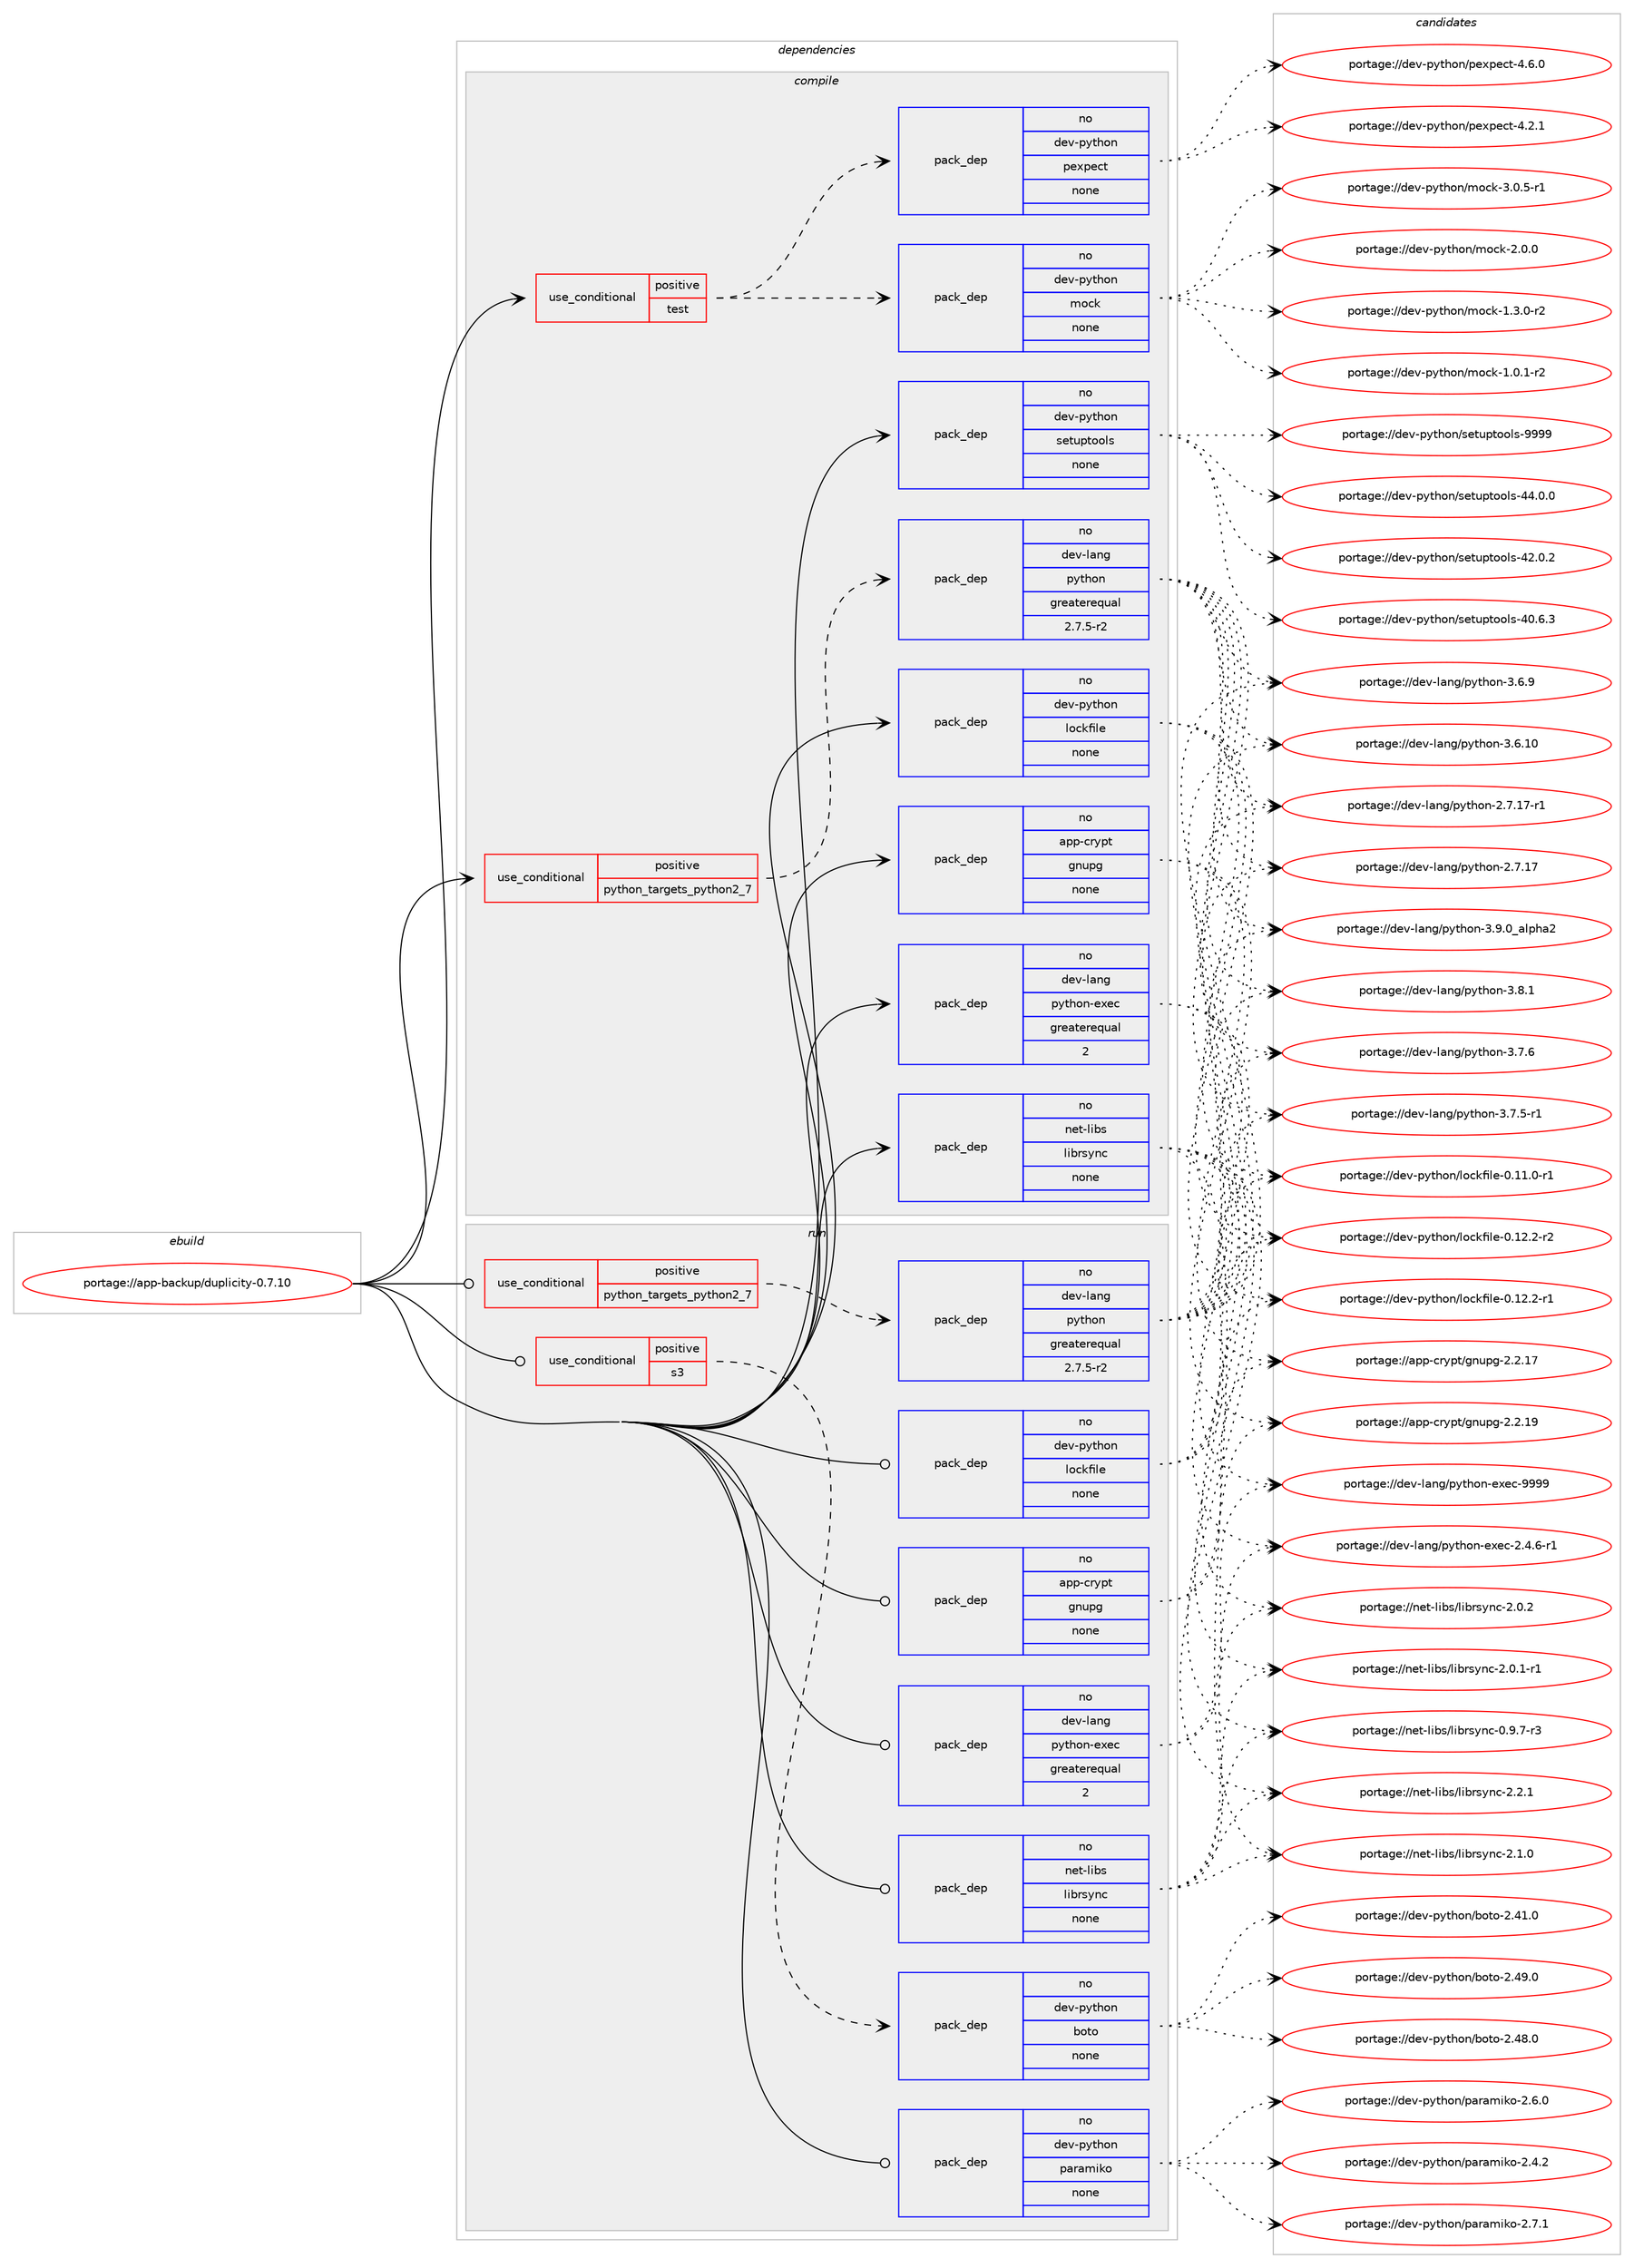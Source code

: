 digraph prolog {

# *************
# Graph options
# *************

newrank=true;
concentrate=true;
compound=true;
graph [rankdir=LR,fontname=Helvetica,fontsize=10,ranksep=1.5];#, ranksep=2.5, nodesep=0.2];
edge  [arrowhead=vee];
node  [fontname=Helvetica,fontsize=10];

# **********
# The ebuild
# **********

subgraph cluster_leftcol {
color=gray;
label=<<i>ebuild</i>>;
id [label="portage://app-backup/duplicity-0.7.10", color=red, width=4, href="../app-backup/duplicity-0.7.10.svg"];
}

# ****************
# The dependencies
# ****************

subgraph cluster_midcol {
color=gray;
label=<<i>dependencies</i>>;
subgraph cluster_compile {
fillcolor="#eeeeee";
style=filled;
label=<<i>compile</i>>;
subgraph cond152056 {
dependency645708 [label=<<TABLE BORDER="0" CELLBORDER="1" CELLSPACING="0" CELLPADDING="4"><TR><TD ROWSPAN="3" CELLPADDING="10">use_conditional</TD></TR><TR><TD>positive</TD></TR><TR><TD>python_targets_python2_7</TD></TR></TABLE>>, shape=none, color=red];
subgraph pack485058 {
dependency645709 [label=<<TABLE BORDER="0" CELLBORDER="1" CELLSPACING="0" CELLPADDING="4" WIDTH="220"><TR><TD ROWSPAN="6" CELLPADDING="30">pack_dep</TD></TR><TR><TD WIDTH="110">no</TD></TR><TR><TD>dev-lang</TD></TR><TR><TD>python</TD></TR><TR><TD>greaterequal</TD></TR><TR><TD>2.7.5-r2</TD></TR></TABLE>>, shape=none, color=blue];
}
dependency645708:e -> dependency645709:w [weight=20,style="dashed",arrowhead="vee"];
}
id:e -> dependency645708:w [weight=20,style="solid",arrowhead="vee"];
subgraph cond152057 {
dependency645710 [label=<<TABLE BORDER="0" CELLBORDER="1" CELLSPACING="0" CELLPADDING="4"><TR><TD ROWSPAN="3" CELLPADDING="10">use_conditional</TD></TR><TR><TD>positive</TD></TR><TR><TD>test</TD></TR></TABLE>>, shape=none, color=red];
subgraph pack485059 {
dependency645711 [label=<<TABLE BORDER="0" CELLBORDER="1" CELLSPACING="0" CELLPADDING="4" WIDTH="220"><TR><TD ROWSPAN="6" CELLPADDING="30">pack_dep</TD></TR><TR><TD WIDTH="110">no</TD></TR><TR><TD>dev-python</TD></TR><TR><TD>mock</TD></TR><TR><TD>none</TD></TR><TR><TD></TD></TR></TABLE>>, shape=none, color=blue];
}
dependency645710:e -> dependency645711:w [weight=20,style="dashed",arrowhead="vee"];
subgraph pack485060 {
dependency645712 [label=<<TABLE BORDER="0" CELLBORDER="1" CELLSPACING="0" CELLPADDING="4" WIDTH="220"><TR><TD ROWSPAN="6" CELLPADDING="30">pack_dep</TD></TR><TR><TD WIDTH="110">no</TD></TR><TR><TD>dev-python</TD></TR><TR><TD>pexpect</TD></TR><TR><TD>none</TD></TR><TR><TD></TD></TR></TABLE>>, shape=none, color=blue];
}
dependency645710:e -> dependency645712:w [weight=20,style="dashed",arrowhead="vee"];
}
id:e -> dependency645710:w [weight=20,style="solid",arrowhead="vee"];
subgraph pack485061 {
dependency645713 [label=<<TABLE BORDER="0" CELLBORDER="1" CELLSPACING="0" CELLPADDING="4" WIDTH="220"><TR><TD ROWSPAN="6" CELLPADDING="30">pack_dep</TD></TR><TR><TD WIDTH="110">no</TD></TR><TR><TD>app-crypt</TD></TR><TR><TD>gnupg</TD></TR><TR><TD>none</TD></TR><TR><TD></TD></TR></TABLE>>, shape=none, color=blue];
}
id:e -> dependency645713:w [weight=20,style="solid",arrowhead="vee"];
subgraph pack485062 {
dependency645714 [label=<<TABLE BORDER="0" CELLBORDER="1" CELLSPACING="0" CELLPADDING="4" WIDTH="220"><TR><TD ROWSPAN="6" CELLPADDING="30">pack_dep</TD></TR><TR><TD WIDTH="110">no</TD></TR><TR><TD>dev-lang</TD></TR><TR><TD>python-exec</TD></TR><TR><TD>greaterequal</TD></TR><TR><TD>2</TD></TR></TABLE>>, shape=none, color=blue];
}
id:e -> dependency645714:w [weight=20,style="solid",arrowhead="vee"];
subgraph pack485063 {
dependency645715 [label=<<TABLE BORDER="0" CELLBORDER="1" CELLSPACING="0" CELLPADDING="4" WIDTH="220"><TR><TD ROWSPAN="6" CELLPADDING="30">pack_dep</TD></TR><TR><TD WIDTH="110">no</TD></TR><TR><TD>dev-python</TD></TR><TR><TD>lockfile</TD></TR><TR><TD>none</TD></TR><TR><TD></TD></TR></TABLE>>, shape=none, color=blue];
}
id:e -> dependency645715:w [weight=20,style="solid",arrowhead="vee"];
subgraph pack485064 {
dependency645716 [label=<<TABLE BORDER="0" CELLBORDER="1" CELLSPACING="0" CELLPADDING="4" WIDTH="220"><TR><TD ROWSPAN="6" CELLPADDING="30">pack_dep</TD></TR><TR><TD WIDTH="110">no</TD></TR><TR><TD>dev-python</TD></TR><TR><TD>setuptools</TD></TR><TR><TD>none</TD></TR><TR><TD></TD></TR></TABLE>>, shape=none, color=blue];
}
id:e -> dependency645716:w [weight=20,style="solid",arrowhead="vee"];
subgraph pack485065 {
dependency645717 [label=<<TABLE BORDER="0" CELLBORDER="1" CELLSPACING="0" CELLPADDING="4" WIDTH="220"><TR><TD ROWSPAN="6" CELLPADDING="30">pack_dep</TD></TR><TR><TD WIDTH="110">no</TD></TR><TR><TD>net-libs</TD></TR><TR><TD>librsync</TD></TR><TR><TD>none</TD></TR><TR><TD></TD></TR></TABLE>>, shape=none, color=blue];
}
id:e -> dependency645717:w [weight=20,style="solid",arrowhead="vee"];
}
subgraph cluster_compileandrun {
fillcolor="#eeeeee";
style=filled;
label=<<i>compile and run</i>>;
}
subgraph cluster_run {
fillcolor="#eeeeee";
style=filled;
label=<<i>run</i>>;
subgraph cond152058 {
dependency645718 [label=<<TABLE BORDER="0" CELLBORDER="1" CELLSPACING="0" CELLPADDING="4"><TR><TD ROWSPAN="3" CELLPADDING="10">use_conditional</TD></TR><TR><TD>positive</TD></TR><TR><TD>python_targets_python2_7</TD></TR></TABLE>>, shape=none, color=red];
subgraph pack485066 {
dependency645719 [label=<<TABLE BORDER="0" CELLBORDER="1" CELLSPACING="0" CELLPADDING="4" WIDTH="220"><TR><TD ROWSPAN="6" CELLPADDING="30">pack_dep</TD></TR><TR><TD WIDTH="110">no</TD></TR><TR><TD>dev-lang</TD></TR><TR><TD>python</TD></TR><TR><TD>greaterequal</TD></TR><TR><TD>2.7.5-r2</TD></TR></TABLE>>, shape=none, color=blue];
}
dependency645718:e -> dependency645719:w [weight=20,style="dashed",arrowhead="vee"];
}
id:e -> dependency645718:w [weight=20,style="solid",arrowhead="odot"];
subgraph cond152059 {
dependency645720 [label=<<TABLE BORDER="0" CELLBORDER="1" CELLSPACING="0" CELLPADDING="4"><TR><TD ROWSPAN="3" CELLPADDING="10">use_conditional</TD></TR><TR><TD>positive</TD></TR><TR><TD>s3</TD></TR></TABLE>>, shape=none, color=red];
subgraph pack485067 {
dependency645721 [label=<<TABLE BORDER="0" CELLBORDER="1" CELLSPACING="0" CELLPADDING="4" WIDTH="220"><TR><TD ROWSPAN="6" CELLPADDING="30">pack_dep</TD></TR><TR><TD WIDTH="110">no</TD></TR><TR><TD>dev-python</TD></TR><TR><TD>boto</TD></TR><TR><TD>none</TD></TR><TR><TD></TD></TR></TABLE>>, shape=none, color=blue];
}
dependency645720:e -> dependency645721:w [weight=20,style="dashed",arrowhead="vee"];
}
id:e -> dependency645720:w [weight=20,style="solid",arrowhead="odot"];
subgraph pack485068 {
dependency645722 [label=<<TABLE BORDER="0" CELLBORDER="1" CELLSPACING="0" CELLPADDING="4" WIDTH="220"><TR><TD ROWSPAN="6" CELLPADDING="30">pack_dep</TD></TR><TR><TD WIDTH="110">no</TD></TR><TR><TD>app-crypt</TD></TR><TR><TD>gnupg</TD></TR><TR><TD>none</TD></TR><TR><TD></TD></TR></TABLE>>, shape=none, color=blue];
}
id:e -> dependency645722:w [weight=20,style="solid",arrowhead="odot"];
subgraph pack485069 {
dependency645723 [label=<<TABLE BORDER="0" CELLBORDER="1" CELLSPACING="0" CELLPADDING="4" WIDTH="220"><TR><TD ROWSPAN="6" CELLPADDING="30">pack_dep</TD></TR><TR><TD WIDTH="110">no</TD></TR><TR><TD>dev-lang</TD></TR><TR><TD>python-exec</TD></TR><TR><TD>greaterequal</TD></TR><TR><TD>2</TD></TR></TABLE>>, shape=none, color=blue];
}
id:e -> dependency645723:w [weight=20,style="solid",arrowhead="odot"];
subgraph pack485070 {
dependency645724 [label=<<TABLE BORDER="0" CELLBORDER="1" CELLSPACING="0" CELLPADDING="4" WIDTH="220"><TR><TD ROWSPAN="6" CELLPADDING="30">pack_dep</TD></TR><TR><TD WIDTH="110">no</TD></TR><TR><TD>dev-python</TD></TR><TR><TD>lockfile</TD></TR><TR><TD>none</TD></TR><TR><TD></TD></TR></TABLE>>, shape=none, color=blue];
}
id:e -> dependency645724:w [weight=20,style="solid",arrowhead="odot"];
subgraph pack485071 {
dependency645725 [label=<<TABLE BORDER="0" CELLBORDER="1" CELLSPACING="0" CELLPADDING="4" WIDTH="220"><TR><TD ROWSPAN="6" CELLPADDING="30">pack_dep</TD></TR><TR><TD WIDTH="110">no</TD></TR><TR><TD>dev-python</TD></TR><TR><TD>paramiko</TD></TR><TR><TD>none</TD></TR><TR><TD></TD></TR></TABLE>>, shape=none, color=blue];
}
id:e -> dependency645725:w [weight=20,style="solid",arrowhead="odot"];
subgraph pack485072 {
dependency645726 [label=<<TABLE BORDER="0" CELLBORDER="1" CELLSPACING="0" CELLPADDING="4" WIDTH="220"><TR><TD ROWSPAN="6" CELLPADDING="30">pack_dep</TD></TR><TR><TD WIDTH="110">no</TD></TR><TR><TD>net-libs</TD></TR><TR><TD>librsync</TD></TR><TR><TD>none</TD></TR><TR><TD></TD></TR></TABLE>>, shape=none, color=blue];
}
id:e -> dependency645726:w [weight=20,style="solid",arrowhead="odot"];
}
}

# **************
# The candidates
# **************

subgraph cluster_choices {
rank=same;
color=gray;
label=<<i>candidates</i>>;

subgraph choice485058 {
color=black;
nodesep=1;
choice10010111845108971101034711212111610411111045514657464895971081121049750 [label="portage://dev-lang/python-3.9.0_alpha2", color=red, width=4,href="../dev-lang/python-3.9.0_alpha2.svg"];
choice100101118451089711010347112121116104111110455146564649 [label="portage://dev-lang/python-3.8.1", color=red, width=4,href="../dev-lang/python-3.8.1.svg"];
choice100101118451089711010347112121116104111110455146554654 [label="portage://dev-lang/python-3.7.6", color=red, width=4,href="../dev-lang/python-3.7.6.svg"];
choice1001011184510897110103471121211161041111104551465546534511449 [label="portage://dev-lang/python-3.7.5-r1", color=red, width=4,href="../dev-lang/python-3.7.5-r1.svg"];
choice100101118451089711010347112121116104111110455146544657 [label="portage://dev-lang/python-3.6.9", color=red, width=4,href="../dev-lang/python-3.6.9.svg"];
choice10010111845108971101034711212111610411111045514654464948 [label="portage://dev-lang/python-3.6.10", color=red, width=4,href="../dev-lang/python-3.6.10.svg"];
choice100101118451089711010347112121116104111110455046554649554511449 [label="portage://dev-lang/python-2.7.17-r1", color=red, width=4,href="../dev-lang/python-2.7.17-r1.svg"];
choice10010111845108971101034711212111610411111045504655464955 [label="portage://dev-lang/python-2.7.17", color=red, width=4,href="../dev-lang/python-2.7.17.svg"];
dependency645709:e -> choice10010111845108971101034711212111610411111045514657464895971081121049750:w [style=dotted,weight="100"];
dependency645709:e -> choice100101118451089711010347112121116104111110455146564649:w [style=dotted,weight="100"];
dependency645709:e -> choice100101118451089711010347112121116104111110455146554654:w [style=dotted,weight="100"];
dependency645709:e -> choice1001011184510897110103471121211161041111104551465546534511449:w [style=dotted,weight="100"];
dependency645709:e -> choice100101118451089711010347112121116104111110455146544657:w [style=dotted,weight="100"];
dependency645709:e -> choice10010111845108971101034711212111610411111045514654464948:w [style=dotted,weight="100"];
dependency645709:e -> choice100101118451089711010347112121116104111110455046554649554511449:w [style=dotted,weight="100"];
dependency645709:e -> choice10010111845108971101034711212111610411111045504655464955:w [style=dotted,weight="100"];
}
subgraph choice485059 {
color=black;
nodesep=1;
choice1001011184511212111610411111047109111991074551464846534511449 [label="portage://dev-python/mock-3.0.5-r1", color=red, width=4,href="../dev-python/mock-3.0.5-r1.svg"];
choice100101118451121211161041111104710911199107455046484648 [label="portage://dev-python/mock-2.0.0", color=red, width=4,href="../dev-python/mock-2.0.0.svg"];
choice1001011184511212111610411111047109111991074549465146484511450 [label="portage://dev-python/mock-1.3.0-r2", color=red, width=4,href="../dev-python/mock-1.3.0-r2.svg"];
choice1001011184511212111610411111047109111991074549464846494511450 [label="portage://dev-python/mock-1.0.1-r2", color=red, width=4,href="../dev-python/mock-1.0.1-r2.svg"];
dependency645711:e -> choice1001011184511212111610411111047109111991074551464846534511449:w [style=dotted,weight="100"];
dependency645711:e -> choice100101118451121211161041111104710911199107455046484648:w [style=dotted,weight="100"];
dependency645711:e -> choice1001011184511212111610411111047109111991074549465146484511450:w [style=dotted,weight="100"];
dependency645711:e -> choice1001011184511212111610411111047109111991074549464846494511450:w [style=dotted,weight="100"];
}
subgraph choice485060 {
color=black;
nodesep=1;
choice100101118451121211161041111104711210112011210199116455246544648 [label="portage://dev-python/pexpect-4.6.0", color=red, width=4,href="../dev-python/pexpect-4.6.0.svg"];
choice100101118451121211161041111104711210112011210199116455246504649 [label="portage://dev-python/pexpect-4.2.1", color=red, width=4,href="../dev-python/pexpect-4.2.1.svg"];
dependency645712:e -> choice100101118451121211161041111104711210112011210199116455246544648:w [style=dotted,weight="100"];
dependency645712:e -> choice100101118451121211161041111104711210112011210199116455246504649:w [style=dotted,weight="100"];
}
subgraph choice485061 {
color=black;
nodesep=1;
choice9711211245991141211121164710311011711210345504650464957 [label="portage://app-crypt/gnupg-2.2.19", color=red, width=4,href="../app-crypt/gnupg-2.2.19.svg"];
choice9711211245991141211121164710311011711210345504650464955 [label="portage://app-crypt/gnupg-2.2.17", color=red, width=4,href="../app-crypt/gnupg-2.2.17.svg"];
dependency645713:e -> choice9711211245991141211121164710311011711210345504650464957:w [style=dotted,weight="100"];
dependency645713:e -> choice9711211245991141211121164710311011711210345504650464955:w [style=dotted,weight="100"];
}
subgraph choice485062 {
color=black;
nodesep=1;
choice10010111845108971101034711212111610411111045101120101994557575757 [label="portage://dev-lang/python-exec-9999", color=red, width=4,href="../dev-lang/python-exec-9999.svg"];
choice10010111845108971101034711212111610411111045101120101994550465246544511449 [label="portage://dev-lang/python-exec-2.4.6-r1", color=red, width=4,href="../dev-lang/python-exec-2.4.6-r1.svg"];
dependency645714:e -> choice10010111845108971101034711212111610411111045101120101994557575757:w [style=dotted,weight="100"];
dependency645714:e -> choice10010111845108971101034711212111610411111045101120101994550465246544511449:w [style=dotted,weight="100"];
}
subgraph choice485063 {
color=black;
nodesep=1;
choice100101118451121211161041111104710811199107102105108101454846495046504511450 [label="portage://dev-python/lockfile-0.12.2-r2", color=red, width=4,href="../dev-python/lockfile-0.12.2-r2.svg"];
choice100101118451121211161041111104710811199107102105108101454846495046504511449 [label="portage://dev-python/lockfile-0.12.2-r1", color=red, width=4,href="../dev-python/lockfile-0.12.2-r1.svg"];
choice100101118451121211161041111104710811199107102105108101454846494946484511449 [label="portage://dev-python/lockfile-0.11.0-r1", color=red, width=4,href="../dev-python/lockfile-0.11.0-r1.svg"];
dependency645715:e -> choice100101118451121211161041111104710811199107102105108101454846495046504511450:w [style=dotted,weight="100"];
dependency645715:e -> choice100101118451121211161041111104710811199107102105108101454846495046504511449:w [style=dotted,weight="100"];
dependency645715:e -> choice100101118451121211161041111104710811199107102105108101454846494946484511449:w [style=dotted,weight="100"];
}
subgraph choice485064 {
color=black;
nodesep=1;
choice10010111845112121116104111110471151011161171121161111111081154557575757 [label="portage://dev-python/setuptools-9999", color=red, width=4,href="../dev-python/setuptools-9999.svg"];
choice100101118451121211161041111104711510111611711211611111110811545525246484648 [label="portage://dev-python/setuptools-44.0.0", color=red, width=4,href="../dev-python/setuptools-44.0.0.svg"];
choice100101118451121211161041111104711510111611711211611111110811545525046484650 [label="portage://dev-python/setuptools-42.0.2", color=red, width=4,href="../dev-python/setuptools-42.0.2.svg"];
choice100101118451121211161041111104711510111611711211611111110811545524846544651 [label="portage://dev-python/setuptools-40.6.3", color=red, width=4,href="../dev-python/setuptools-40.6.3.svg"];
dependency645716:e -> choice10010111845112121116104111110471151011161171121161111111081154557575757:w [style=dotted,weight="100"];
dependency645716:e -> choice100101118451121211161041111104711510111611711211611111110811545525246484648:w [style=dotted,weight="100"];
dependency645716:e -> choice100101118451121211161041111104711510111611711211611111110811545525046484650:w [style=dotted,weight="100"];
dependency645716:e -> choice100101118451121211161041111104711510111611711211611111110811545524846544651:w [style=dotted,weight="100"];
}
subgraph choice485065 {
color=black;
nodesep=1;
choice1101011164510810598115471081059811411512111099455046504649 [label="portage://net-libs/librsync-2.2.1", color=red, width=4,href="../net-libs/librsync-2.2.1.svg"];
choice1101011164510810598115471081059811411512111099455046494648 [label="portage://net-libs/librsync-2.1.0", color=red, width=4,href="../net-libs/librsync-2.1.0.svg"];
choice1101011164510810598115471081059811411512111099455046484650 [label="portage://net-libs/librsync-2.0.2", color=red, width=4,href="../net-libs/librsync-2.0.2.svg"];
choice11010111645108105981154710810598114115121110994550464846494511449 [label="portage://net-libs/librsync-2.0.1-r1", color=red, width=4,href="../net-libs/librsync-2.0.1-r1.svg"];
choice11010111645108105981154710810598114115121110994548465746554511451 [label="portage://net-libs/librsync-0.9.7-r3", color=red, width=4,href="../net-libs/librsync-0.9.7-r3.svg"];
dependency645717:e -> choice1101011164510810598115471081059811411512111099455046504649:w [style=dotted,weight="100"];
dependency645717:e -> choice1101011164510810598115471081059811411512111099455046494648:w [style=dotted,weight="100"];
dependency645717:e -> choice1101011164510810598115471081059811411512111099455046484650:w [style=dotted,weight="100"];
dependency645717:e -> choice11010111645108105981154710810598114115121110994550464846494511449:w [style=dotted,weight="100"];
dependency645717:e -> choice11010111645108105981154710810598114115121110994548465746554511451:w [style=dotted,weight="100"];
}
subgraph choice485066 {
color=black;
nodesep=1;
choice10010111845108971101034711212111610411111045514657464895971081121049750 [label="portage://dev-lang/python-3.9.0_alpha2", color=red, width=4,href="../dev-lang/python-3.9.0_alpha2.svg"];
choice100101118451089711010347112121116104111110455146564649 [label="portage://dev-lang/python-3.8.1", color=red, width=4,href="../dev-lang/python-3.8.1.svg"];
choice100101118451089711010347112121116104111110455146554654 [label="portage://dev-lang/python-3.7.6", color=red, width=4,href="../dev-lang/python-3.7.6.svg"];
choice1001011184510897110103471121211161041111104551465546534511449 [label="portage://dev-lang/python-3.7.5-r1", color=red, width=4,href="../dev-lang/python-3.7.5-r1.svg"];
choice100101118451089711010347112121116104111110455146544657 [label="portage://dev-lang/python-3.6.9", color=red, width=4,href="../dev-lang/python-3.6.9.svg"];
choice10010111845108971101034711212111610411111045514654464948 [label="portage://dev-lang/python-3.6.10", color=red, width=4,href="../dev-lang/python-3.6.10.svg"];
choice100101118451089711010347112121116104111110455046554649554511449 [label="portage://dev-lang/python-2.7.17-r1", color=red, width=4,href="../dev-lang/python-2.7.17-r1.svg"];
choice10010111845108971101034711212111610411111045504655464955 [label="portage://dev-lang/python-2.7.17", color=red, width=4,href="../dev-lang/python-2.7.17.svg"];
dependency645719:e -> choice10010111845108971101034711212111610411111045514657464895971081121049750:w [style=dotted,weight="100"];
dependency645719:e -> choice100101118451089711010347112121116104111110455146564649:w [style=dotted,weight="100"];
dependency645719:e -> choice100101118451089711010347112121116104111110455146554654:w [style=dotted,weight="100"];
dependency645719:e -> choice1001011184510897110103471121211161041111104551465546534511449:w [style=dotted,weight="100"];
dependency645719:e -> choice100101118451089711010347112121116104111110455146544657:w [style=dotted,weight="100"];
dependency645719:e -> choice10010111845108971101034711212111610411111045514654464948:w [style=dotted,weight="100"];
dependency645719:e -> choice100101118451089711010347112121116104111110455046554649554511449:w [style=dotted,weight="100"];
dependency645719:e -> choice10010111845108971101034711212111610411111045504655464955:w [style=dotted,weight="100"];
}
subgraph choice485067 {
color=black;
nodesep=1;
choice10010111845112121116104111110479811111611145504652574648 [label="portage://dev-python/boto-2.49.0", color=red, width=4,href="../dev-python/boto-2.49.0.svg"];
choice10010111845112121116104111110479811111611145504652564648 [label="portage://dev-python/boto-2.48.0", color=red, width=4,href="../dev-python/boto-2.48.0.svg"];
choice10010111845112121116104111110479811111611145504652494648 [label="portage://dev-python/boto-2.41.0", color=red, width=4,href="../dev-python/boto-2.41.0.svg"];
dependency645721:e -> choice10010111845112121116104111110479811111611145504652574648:w [style=dotted,weight="100"];
dependency645721:e -> choice10010111845112121116104111110479811111611145504652564648:w [style=dotted,weight="100"];
dependency645721:e -> choice10010111845112121116104111110479811111611145504652494648:w [style=dotted,weight="100"];
}
subgraph choice485068 {
color=black;
nodesep=1;
choice9711211245991141211121164710311011711210345504650464957 [label="portage://app-crypt/gnupg-2.2.19", color=red, width=4,href="../app-crypt/gnupg-2.2.19.svg"];
choice9711211245991141211121164710311011711210345504650464955 [label="portage://app-crypt/gnupg-2.2.17", color=red, width=4,href="../app-crypt/gnupg-2.2.17.svg"];
dependency645722:e -> choice9711211245991141211121164710311011711210345504650464957:w [style=dotted,weight="100"];
dependency645722:e -> choice9711211245991141211121164710311011711210345504650464955:w [style=dotted,weight="100"];
}
subgraph choice485069 {
color=black;
nodesep=1;
choice10010111845108971101034711212111610411111045101120101994557575757 [label="portage://dev-lang/python-exec-9999", color=red, width=4,href="../dev-lang/python-exec-9999.svg"];
choice10010111845108971101034711212111610411111045101120101994550465246544511449 [label="portage://dev-lang/python-exec-2.4.6-r1", color=red, width=4,href="../dev-lang/python-exec-2.4.6-r1.svg"];
dependency645723:e -> choice10010111845108971101034711212111610411111045101120101994557575757:w [style=dotted,weight="100"];
dependency645723:e -> choice10010111845108971101034711212111610411111045101120101994550465246544511449:w [style=dotted,weight="100"];
}
subgraph choice485070 {
color=black;
nodesep=1;
choice100101118451121211161041111104710811199107102105108101454846495046504511450 [label="portage://dev-python/lockfile-0.12.2-r2", color=red, width=4,href="../dev-python/lockfile-0.12.2-r2.svg"];
choice100101118451121211161041111104710811199107102105108101454846495046504511449 [label="portage://dev-python/lockfile-0.12.2-r1", color=red, width=4,href="../dev-python/lockfile-0.12.2-r1.svg"];
choice100101118451121211161041111104710811199107102105108101454846494946484511449 [label="portage://dev-python/lockfile-0.11.0-r1", color=red, width=4,href="../dev-python/lockfile-0.11.0-r1.svg"];
dependency645724:e -> choice100101118451121211161041111104710811199107102105108101454846495046504511450:w [style=dotted,weight="100"];
dependency645724:e -> choice100101118451121211161041111104710811199107102105108101454846495046504511449:w [style=dotted,weight="100"];
dependency645724:e -> choice100101118451121211161041111104710811199107102105108101454846494946484511449:w [style=dotted,weight="100"];
}
subgraph choice485071 {
color=black;
nodesep=1;
choice10010111845112121116104111110471129711497109105107111455046554649 [label="portage://dev-python/paramiko-2.7.1", color=red, width=4,href="../dev-python/paramiko-2.7.1.svg"];
choice10010111845112121116104111110471129711497109105107111455046544648 [label="portage://dev-python/paramiko-2.6.0", color=red, width=4,href="../dev-python/paramiko-2.6.0.svg"];
choice10010111845112121116104111110471129711497109105107111455046524650 [label="portage://dev-python/paramiko-2.4.2", color=red, width=4,href="../dev-python/paramiko-2.4.2.svg"];
dependency645725:e -> choice10010111845112121116104111110471129711497109105107111455046554649:w [style=dotted,weight="100"];
dependency645725:e -> choice10010111845112121116104111110471129711497109105107111455046544648:w [style=dotted,weight="100"];
dependency645725:e -> choice10010111845112121116104111110471129711497109105107111455046524650:w [style=dotted,weight="100"];
}
subgraph choice485072 {
color=black;
nodesep=1;
choice1101011164510810598115471081059811411512111099455046504649 [label="portage://net-libs/librsync-2.2.1", color=red, width=4,href="../net-libs/librsync-2.2.1.svg"];
choice1101011164510810598115471081059811411512111099455046494648 [label="portage://net-libs/librsync-2.1.0", color=red, width=4,href="../net-libs/librsync-2.1.0.svg"];
choice1101011164510810598115471081059811411512111099455046484650 [label="portage://net-libs/librsync-2.0.2", color=red, width=4,href="../net-libs/librsync-2.0.2.svg"];
choice11010111645108105981154710810598114115121110994550464846494511449 [label="portage://net-libs/librsync-2.0.1-r1", color=red, width=4,href="../net-libs/librsync-2.0.1-r1.svg"];
choice11010111645108105981154710810598114115121110994548465746554511451 [label="portage://net-libs/librsync-0.9.7-r3", color=red, width=4,href="../net-libs/librsync-0.9.7-r3.svg"];
dependency645726:e -> choice1101011164510810598115471081059811411512111099455046504649:w [style=dotted,weight="100"];
dependency645726:e -> choice1101011164510810598115471081059811411512111099455046494648:w [style=dotted,weight="100"];
dependency645726:e -> choice1101011164510810598115471081059811411512111099455046484650:w [style=dotted,weight="100"];
dependency645726:e -> choice11010111645108105981154710810598114115121110994550464846494511449:w [style=dotted,weight="100"];
dependency645726:e -> choice11010111645108105981154710810598114115121110994548465746554511451:w [style=dotted,weight="100"];
}
}

}
